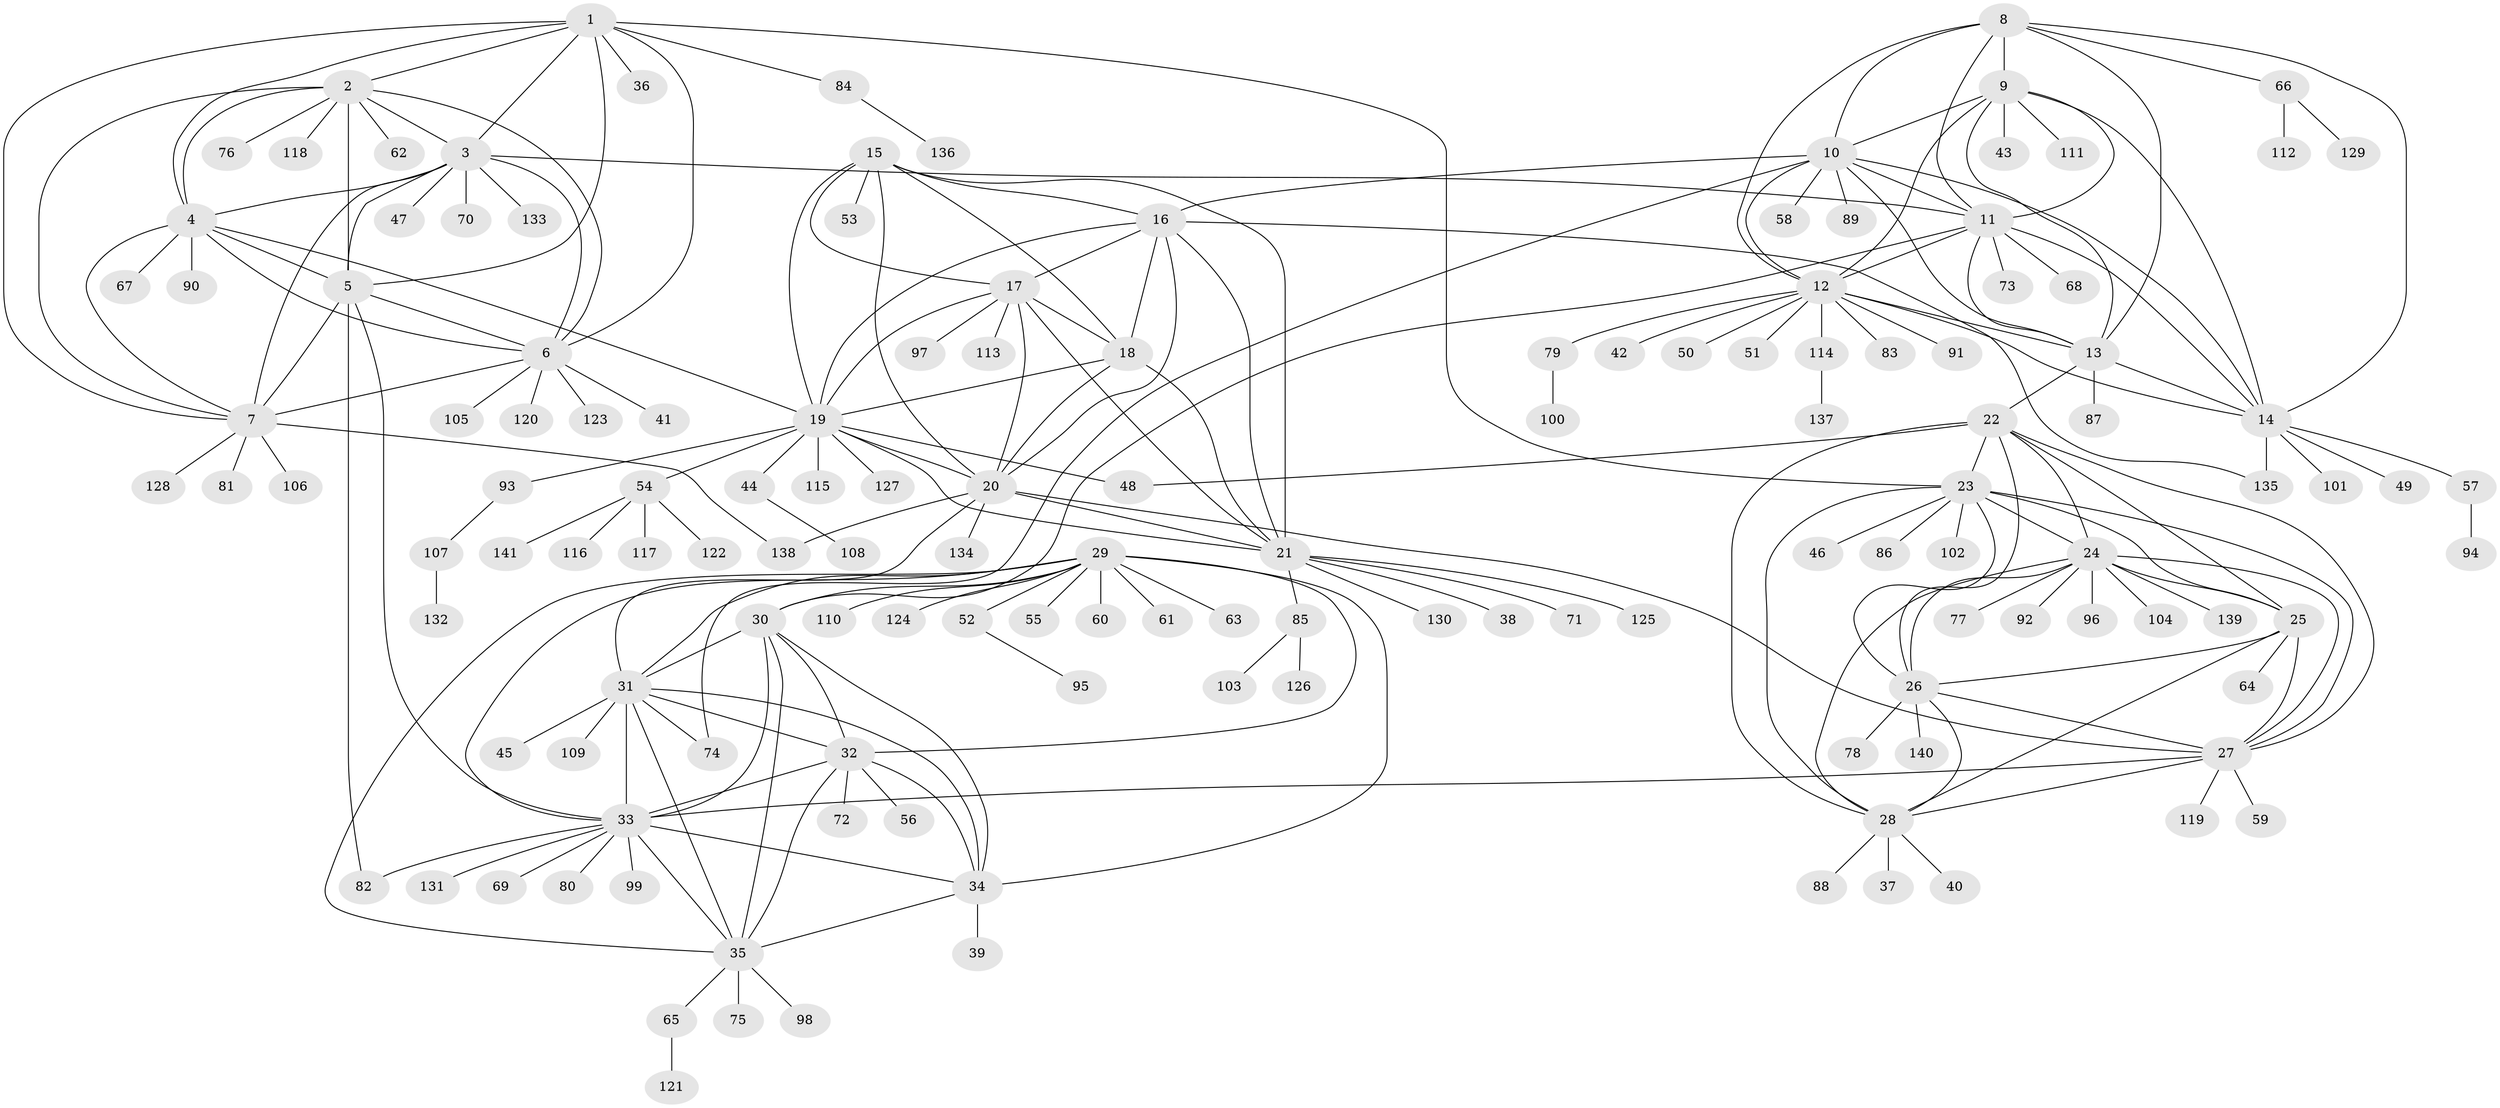 // coarse degree distribution, {7: 0.05217391304347826, 10: 0.043478260869565216, 8: 0.034782608695652174, 15: 0.008695652173913044, 9: 0.043478260869565216, 13: 0.008695652173913044, 6: 0.034782608695652174, 12: 0.008695652173913044, 1: 0.6521739130434783, 2: 0.08695652173913043, 4: 0.008695652173913044, 3: 0.017391304347826087}
// Generated by graph-tools (version 1.1) at 2025/42/03/06/25 10:42:14]
// undirected, 141 vertices, 226 edges
graph export_dot {
graph [start="1"]
  node [color=gray90,style=filled];
  1;
  2;
  3;
  4;
  5;
  6;
  7;
  8;
  9;
  10;
  11;
  12;
  13;
  14;
  15;
  16;
  17;
  18;
  19;
  20;
  21;
  22;
  23;
  24;
  25;
  26;
  27;
  28;
  29;
  30;
  31;
  32;
  33;
  34;
  35;
  36;
  37;
  38;
  39;
  40;
  41;
  42;
  43;
  44;
  45;
  46;
  47;
  48;
  49;
  50;
  51;
  52;
  53;
  54;
  55;
  56;
  57;
  58;
  59;
  60;
  61;
  62;
  63;
  64;
  65;
  66;
  67;
  68;
  69;
  70;
  71;
  72;
  73;
  74;
  75;
  76;
  77;
  78;
  79;
  80;
  81;
  82;
  83;
  84;
  85;
  86;
  87;
  88;
  89;
  90;
  91;
  92;
  93;
  94;
  95;
  96;
  97;
  98;
  99;
  100;
  101;
  102;
  103;
  104;
  105;
  106;
  107;
  108;
  109;
  110;
  111;
  112;
  113;
  114;
  115;
  116;
  117;
  118;
  119;
  120;
  121;
  122;
  123;
  124;
  125;
  126;
  127;
  128;
  129;
  130;
  131;
  132;
  133;
  134;
  135;
  136;
  137;
  138;
  139;
  140;
  141;
  1 -- 2;
  1 -- 3;
  1 -- 4;
  1 -- 5;
  1 -- 6;
  1 -- 7;
  1 -- 23;
  1 -- 36;
  1 -- 84;
  2 -- 3;
  2 -- 4;
  2 -- 5;
  2 -- 6;
  2 -- 7;
  2 -- 62;
  2 -- 76;
  2 -- 118;
  3 -- 4;
  3 -- 5;
  3 -- 6;
  3 -- 7;
  3 -- 11;
  3 -- 47;
  3 -- 70;
  3 -- 133;
  4 -- 5;
  4 -- 6;
  4 -- 7;
  4 -- 19;
  4 -- 67;
  4 -- 90;
  5 -- 6;
  5 -- 7;
  5 -- 33;
  5 -- 82;
  6 -- 7;
  6 -- 41;
  6 -- 105;
  6 -- 120;
  6 -- 123;
  7 -- 81;
  7 -- 106;
  7 -- 128;
  7 -- 138;
  8 -- 9;
  8 -- 10;
  8 -- 11;
  8 -- 12;
  8 -- 13;
  8 -- 14;
  8 -- 66;
  9 -- 10;
  9 -- 11;
  9 -- 12;
  9 -- 13;
  9 -- 14;
  9 -- 43;
  9 -- 111;
  10 -- 11;
  10 -- 12;
  10 -- 13;
  10 -- 14;
  10 -- 16;
  10 -- 58;
  10 -- 74;
  10 -- 89;
  11 -- 12;
  11 -- 13;
  11 -- 14;
  11 -- 30;
  11 -- 68;
  11 -- 73;
  12 -- 13;
  12 -- 14;
  12 -- 42;
  12 -- 50;
  12 -- 51;
  12 -- 79;
  12 -- 83;
  12 -- 91;
  12 -- 114;
  13 -- 14;
  13 -- 22;
  13 -- 87;
  14 -- 49;
  14 -- 57;
  14 -- 101;
  14 -- 135;
  15 -- 16;
  15 -- 17;
  15 -- 18;
  15 -- 19;
  15 -- 20;
  15 -- 21;
  15 -- 53;
  16 -- 17;
  16 -- 18;
  16 -- 19;
  16 -- 20;
  16 -- 21;
  16 -- 135;
  17 -- 18;
  17 -- 19;
  17 -- 20;
  17 -- 21;
  17 -- 97;
  17 -- 113;
  18 -- 19;
  18 -- 20;
  18 -- 21;
  19 -- 20;
  19 -- 21;
  19 -- 44;
  19 -- 48;
  19 -- 54;
  19 -- 93;
  19 -- 115;
  19 -- 127;
  20 -- 21;
  20 -- 27;
  20 -- 31;
  20 -- 134;
  20 -- 138;
  21 -- 38;
  21 -- 71;
  21 -- 85;
  21 -- 125;
  21 -- 130;
  22 -- 23;
  22 -- 24;
  22 -- 25;
  22 -- 26;
  22 -- 27;
  22 -- 28;
  22 -- 48;
  23 -- 24;
  23 -- 25;
  23 -- 26;
  23 -- 27;
  23 -- 28;
  23 -- 46;
  23 -- 86;
  23 -- 102;
  24 -- 25;
  24 -- 26;
  24 -- 27;
  24 -- 28;
  24 -- 77;
  24 -- 92;
  24 -- 96;
  24 -- 104;
  24 -- 139;
  25 -- 26;
  25 -- 27;
  25 -- 28;
  25 -- 64;
  26 -- 27;
  26 -- 28;
  26 -- 78;
  26 -- 140;
  27 -- 28;
  27 -- 33;
  27 -- 59;
  27 -- 119;
  28 -- 37;
  28 -- 40;
  28 -- 88;
  29 -- 30;
  29 -- 31;
  29 -- 32;
  29 -- 33;
  29 -- 34;
  29 -- 35;
  29 -- 52;
  29 -- 55;
  29 -- 60;
  29 -- 61;
  29 -- 63;
  29 -- 110;
  29 -- 124;
  30 -- 31;
  30 -- 32;
  30 -- 33;
  30 -- 34;
  30 -- 35;
  31 -- 32;
  31 -- 33;
  31 -- 34;
  31 -- 35;
  31 -- 45;
  31 -- 74;
  31 -- 109;
  32 -- 33;
  32 -- 34;
  32 -- 35;
  32 -- 56;
  32 -- 72;
  33 -- 34;
  33 -- 35;
  33 -- 69;
  33 -- 80;
  33 -- 82;
  33 -- 99;
  33 -- 131;
  34 -- 35;
  34 -- 39;
  35 -- 65;
  35 -- 75;
  35 -- 98;
  44 -- 108;
  52 -- 95;
  54 -- 116;
  54 -- 117;
  54 -- 122;
  54 -- 141;
  57 -- 94;
  65 -- 121;
  66 -- 112;
  66 -- 129;
  79 -- 100;
  84 -- 136;
  85 -- 103;
  85 -- 126;
  93 -- 107;
  107 -- 132;
  114 -- 137;
}
